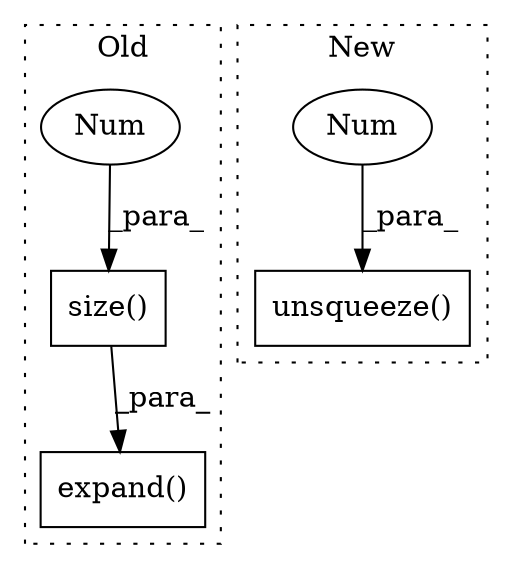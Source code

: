 digraph G {
subgraph cluster0 {
1 [label="expand()" a="75" s="3107,3148" l="28,1" shape="box"];
4 [label="size()" a="75" s="2740,2756" l="15,1" shape="box"];
5 [label="Num" a="76" s="2755" l="1" shape="ellipse"];
label = "Old";
style="dotted";
}
subgraph cluster1 {
2 [label="unsqueeze()" a="75" s="2789,2806" l="16,1" shape="box"];
3 [label="Num" a="76" s="2805" l="1" shape="ellipse"];
label = "New";
style="dotted";
}
3 -> 2 [label="_para_"];
4 -> 1 [label="_para_"];
5 -> 4 [label="_para_"];
}